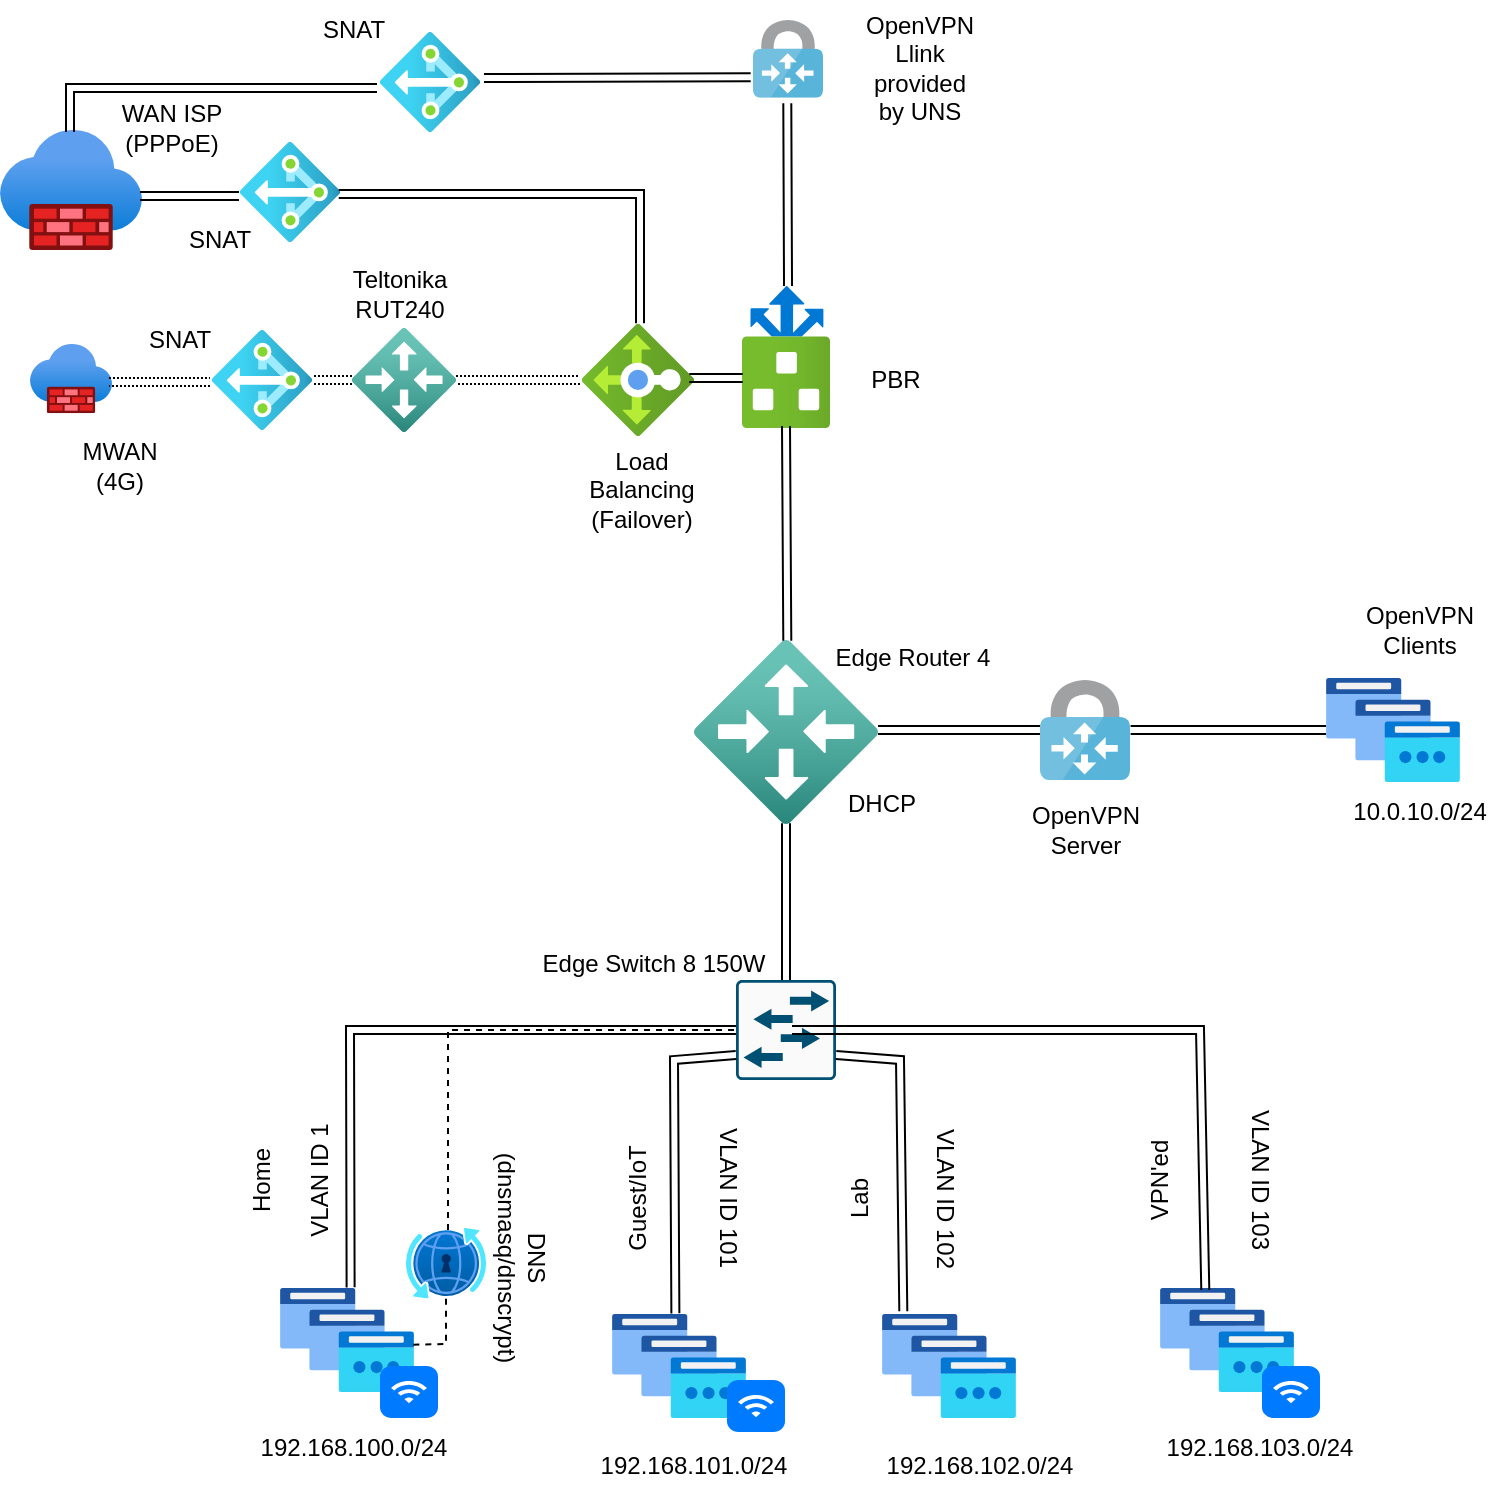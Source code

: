 <mxfile version="21.3.7" type="device">
  <diagram name="Pagina-1" id="-6sXGLotGN9ZcCLTFh_m">
    <mxGraphModel dx="384" dy="246" grid="1" gridSize="10" guides="1" tooltips="1" connect="1" arrows="1" fold="1" page="1" pageScale="1" pageWidth="827" pageHeight="1169" math="0" shadow="0">
      <root>
        <mxCell id="0" />
        <mxCell id="1" parent="0" />
        <mxCell id="OnRaduhbo4fJ7MF6GFyW-1" value="" style="image;aspect=fixed;html=1;points=[];align=center;fontSize=12;image=img/lib/azure2/networking/Local_Network_Gateways.svg;" vertex="1" parent="1">
          <mxGeometry x="357" y="330" width="92" height="92" as="geometry" />
        </mxCell>
        <mxCell id="OnRaduhbo4fJ7MF6GFyW-2" value="" style="image;aspect=fixed;html=1;points=[];align=center;fontSize=12;image=img/lib/azure2/networking/IP_Groups.svg;" vertex="1" parent="1">
          <mxGeometry x="150" y="654" width="67" height="52" as="geometry" />
        </mxCell>
        <mxCell id="OnRaduhbo4fJ7MF6GFyW-3" value="" style="image;aspect=fixed;html=1;points=[];align=center;fontSize=12;image=img/lib/azure2/networking/IP_Groups.svg;" vertex="1" parent="1">
          <mxGeometry x="316" y="667" width="67" height="52" as="geometry" />
        </mxCell>
        <mxCell id="OnRaduhbo4fJ7MF6GFyW-4" value="" style="image;aspect=fixed;html=1;points=[];align=center;fontSize=12;image=img/lib/azure2/networking/IP_Groups.svg;" vertex="1" parent="1">
          <mxGeometry x="451" y="667" width="67" height="52" as="geometry" />
        </mxCell>
        <mxCell id="OnRaduhbo4fJ7MF6GFyW-5" value="" style="image;aspect=fixed;html=1;points=[];align=center;fontSize=12;image=img/lib/azure2/networking/IP_Groups.svg;" vertex="1" parent="1">
          <mxGeometry x="590" y="654" width="67" height="52" as="geometry" />
        </mxCell>
        <mxCell id="OnRaduhbo4fJ7MF6GFyW-6" value="" style="image;aspect=fixed;html=1;points=[];align=center;fontSize=12;image=img/lib/azure2/networking/Load_Balancers.svg;direction=north;" vertex="1" parent="1">
          <mxGeometry x="301" y="172" width="56" height="56" as="geometry" />
        </mxCell>
        <mxCell id="OnRaduhbo4fJ7MF6GFyW-7" value="" style="image;aspect=fixed;html=1;points=[];align=center;fontSize=12;image=img/lib/azure2/networking/Firewalls.svg;" vertex="1" parent="1">
          <mxGeometry x="10" y="75" width="71" height="60" as="geometry" />
        </mxCell>
        <mxCell id="OnRaduhbo4fJ7MF6GFyW-8" value="" style="image;aspect=fixed;html=1;points=[];align=center;fontSize=12;image=img/lib/azure2/networking/Firewalls.svg;" vertex="1" parent="1">
          <mxGeometry x="25" y="182" width="41" height="34.65" as="geometry" />
        </mxCell>
        <mxCell id="OnRaduhbo4fJ7MF6GFyW-10" value="" style="image;sketch=0;aspect=fixed;html=1;points=[];align=center;fontSize=12;image=img/lib/mscae/VPN_Gateway.svg;" vertex="1" parent="1">
          <mxGeometry x="530" y="350" width="45" height="50" as="geometry" />
        </mxCell>
        <mxCell id="OnRaduhbo4fJ7MF6GFyW-11" value="" style="image;aspect=fixed;html=1;points=[];align=center;fontSize=12;image=img/lib/azure2/networking/IP_Groups.svg;" vertex="1" parent="1">
          <mxGeometry x="673" y="349" width="67" height="52" as="geometry" />
        </mxCell>
        <mxCell id="OnRaduhbo4fJ7MF6GFyW-12" value="" style="image;sketch=0;aspect=fixed;html=1;points=[];align=center;fontSize=12;image=img/lib/mscae/VPN_Gateway.svg;" vertex="1" parent="1">
          <mxGeometry x="386.5" y="20" width="35" height="38.89" as="geometry" />
        </mxCell>
        <mxCell id="OnRaduhbo4fJ7MF6GFyW-13" value="" style="image;aspect=fixed;html=1;points=[];align=center;fontSize=12;image=img/lib/azure2/networking/DNS_Private_Resolver.svg;" vertex="1" parent="1">
          <mxGeometry x="213" y="624" width="40" height="35.29" as="geometry" />
        </mxCell>
        <mxCell id="OnRaduhbo4fJ7MF6GFyW-14" value="" style="sketch=0;points=[[0.015,0.015,0],[0.985,0.015,0],[0.985,0.985,0],[0.015,0.985,0],[0.25,0,0],[0.5,0,0],[0.75,0,0],[1,0.25,0],[1,0.5,0],[1,0.75,0],[0.75,1,0],[0.5,1,0],[0.25,1,0],[0,0.75,0],[0,0.5,0],[0,0.25,0]];verticalLabelPosition=bottom;html=1;verticalAlign=top;aspect=fixed;align=center;pointerEvents=1;shape=mxgraph.cisco19.rect;prIcon=l2_switch;fillColor=#FAFAFA;strokeColor=#005073;" vertex="1" parent="1">
          <mxGeometry x="378" y="500" width="50" height="50" as="geometry" />
        </mxCell>
        <mxCell id="OnRaduhbo4fJ7MF6GFyW-15" value="" style="image;aspect=fixed;html=1;points=[];align=center;fontSize=12;image=img/lib/azure2/networking/Local_Network_Gateways.svg;" vertex="1" parent="1">
          <mxGeometry x="186" y="174" width="52" height="52" as="geometry" />
        </mxCell>
        <mxCell id="OnRaduhbo4fJ7MF6GFyW-16" value="" style="image;aspect=fixed;html=1;points=[];align=center;fontSize=12;image=img/lib/azure2/networking/NAT.svg;direction=north;" vertex="1" parent="1">
          <mxGeometry x="130" y="81" width="50" height="50" as="geometry" />
        </mxCell>
        <mxCell id="OnRaduhbo4fJ7MF6GFyW-17" value="" style="image;aspect=fixed;html=1;points=[];align=center;fontSize=12;image=img/lib/azure2/networking/NAT.svg;direction=north;" vertex="1" parent="1">
          <mxGeometry x="200" y="26" width="50" height="50" as="geometry" />
        </mxCell>
        <mxCell id="OnRaduhbo4fJ7MF6GFyW-18" value="" style="image;aspect=fixed;html=1;points=[];align=center;fontSize=12;image=img/lib/azure2/networking/NAT.svg;direction=north;" vertex="1" parent="1">
          <mxGeometry x="116" y="175" width="50" height="50" as="geometry" />
        </mxCell>
        <mxCell id="OnRaduhbo4fJ7MF6GFyW-19" value="" style="image;aspect=fixed;html=1;points=[];align=center;fontSize=12;image=img/lib/azure2/networking/Route_Filters.svg;direction=north;" vertex="1" parent="1">
          <mxGeometry x="381" y="153" width="44" height="71" as="geometry" />
        </mxCell>
        <mxCell id="OnRaduhbo4fJ7MF6GFyW-20" value="" style="shape=link;html=1;rounded=0;exitX=0.5;exitY=0.996;exitDx=0;exitDy=0;exitPerimeter=0;entryX=0.5;entryY=0;entryDx=0;entryDy=0;entryPerimeter=0;" edge="1" parent="1" source="OnRaduhbo4fJ7MF6GFyW-1" target="OnRaduhbo4fJ7MF6GFyW-14">
          <mxGeometry width="100" relative="1" as="geometry">
            <mxPoint x="407" y="430" as="sourcePoint" />
            <mxPoint x="507" y="430" as="targetPoint" />
          </mxGeometry>
        </mxCell>
        <mxCell id="OnRaduhbo4fJ7MF6GFyW-21" value="" style="shape=link;html=1;rounded=0;exitX=1;exitY=0.489;exitDx=0;exitDy=0;exitPerimeter=0;" edge="1" parent="1" source="OnRaduhbo4fJ7MF6GFyW-1" target="OnRaduhbo4fJ7MF6GFyW-10">
          <mxGeometry width="100" relative="1" as="geometry">
            <mxPoint x="410" y="440" as="sourcePoint" />
            <mxPoint x="530" y="375" as="targetPoint" />
          </mxGeometry>
        </mxCell>
        <mxCell id="OnRaduhbo4fJ7MF6GFyW-22" value="" style="shape=link;html=1;rounded=0;exitX=1.007;exitY=0.5;exitDx=0;exitDy=0;exitPerimeter=0;" edge="1" parent="1" source="OnRaduhbo4fJ7MF6GFyW-10" target="OnRaduhbo4fJ7MF6GFyW-11">
          <mxGeometry width="100" relative="1" as="geometry">
            <mxPoint x="410" y="440" as="sourcePoint" />
            <mxPoint x="510" y="440" as="targetPoint" />
          </mxGeometry>
        </mxCell>
        <mxCell id="OnRaduhbo4fJ7MF6GFyW-23" value="" style="shape=link;html=1;rounded=0;entryX=0;entryY=0.5;entryDx=0;entryDy=0;entryPerimeter=0;exitX=0.527;exitY=-0.006;exitDx=0;exitDy=0;exitPerimeter=0;" edge="1" parent="1" source="OnRaduhbo4fJ7MF6GFyW-2" target="OnRaduhbo4fJ7MF6GFyW-14">
          <mxGeometry width="100" relative="1" as="geometry">
            <mxPoint x="310" y="560" as="sourcePoint" />
            <mxPoint x="410" y="560" as="targetPoint" />
            <Array as="points">
              <mxPoint x="185" y="525" />
            </Array>
          </mxGeometry>
        </mxCell>
        <mxCell id="OnRaduhbo4fJ7MF6GFyW-24" value="" style="shape=link;html=1;rounded=0;entryX=0;entryY=0.75;entryDx=0;entryDy=0;entryPerimeter=0;exitX=0.473;exitY=-0.006;exitDx=0;exitDy=0;exitPerimeter=0;" edge="1" parent="1" source="OnRaduhbo4fJ7MF6GFyW-3" target="OnRaduhbo4fJ7MF6GFyW-14">
          <mxGeometry width="100" relative="1" as="geometry">
            <mxPoint x="310" y="560" as="sourcePoint" />
            <mxPoint x="410" y="560" as="targetPoint" />
            <Array as="points">
              <mxPoint x="347" y="540" />
            </Array>
          </mxGeometry>
        </mxCell>
        <mxCell id="OnRaduhbo4fJ7MF6GFyW-25" value="" style="endArrow=none;dashed=1;html=1;rounded=0;exitX=0.995;exitY=0.545;exitDx=0;exitDy=0;exitPerimeter=0;" edge="1" parent="1" source="OnRaduhbo4fJ7MF6GFyW-2" target="OnRaduhbo4fJ7MF6GFyW-13">
          <mxGeometry width="50" height="50" relative="1" as="geometry">
            <mxPoint x="330" y="580" as="sourcePoint" />
            <mxPoint x="380" y="530" as="targetPoint" />
            <Array as="points">
              <mxPoint x="233" y="682" />
            </Array>
          </mxGeometry>
        </mxCell>
        <mxCell id="OnRaduhbo4fJ7MF6GFyW-26" value="" style="endArrow=none;dashed=1;html=1;rounded=0;exitX=0.525;exitY=0.028;exitDx=0;exitDy=0;exitPerimeter=0;entryX=0;entryY=0.5;entryDx=0;entryDy=0;entryPerimeter=0;" edge="1" parent="1" source="OnRaduhbo4fJ7MF6GFyW-13" target="OnRaduhbo4fJ7MF6GFyW-14">
          <mxGeometry width="50" height="50" relative="1" as="geometry">
            <mxPoint x="330" y="580" as="sourcePoint" />
            <mxPoint x="380" y="530" as="targetPoint" />
            <Array as="points">
              <mxPoint x="234" y="525" />
            </Array>
          </mxGeometry>
        </mxCell>
        <mxCell id="OnRaduhbo4fJ7MF6GFyW-27" value="" style="shape=link;html=1;rounded=0;exitX=1;exitY=0.75;exitDx=0;exitDy=0;exitPerimeter=0;entryX=0.159;entryY=-0.026;entryDx=0;entryDy=0;entryPerimeter=0;" edge="1" parent="1" source="OnRaduhbo4fJ7MF6GFyW-14" target="OnRaduhbo4fJ7MF6GFyW-4">
          <mxGeometry width="100" relative="1" as="geometry">
            <mxPoint x="310" y="560" as="sourcePoint" />
            <mxPoint x="480" y="660" as="targetPoint" />
            <Array as="points">
              <mxPoint x="460" y="540" />
            </Array>
          </mxGeometry>
        </mxCell>
        <mxCell id="OnRaduhbo4fJ7MF6GFyW-28" value="" style="shape=link;html=1;rounded=0;exitX=1;exitY=0.5;exitDx=0;exitDy=0;exitPerimeter=0;entryX=0.338;entryY=0.019;entryDx=0;entryDy=0;entryPerimeter=0;" edge="1" parent="1" target="OnRaduhbo4fJ7MF6GFyW-5">
          <mxGeometry width="100" relative="1" as="geometry">
            <mxPoint x="406" y="525" as="sourcePoint" />
            <mxPoint x="610.309" y="654.312" as="targetPoint" />
            <Array as="points">
              <mxPoint x="610" y="525" />
            </Array>
          </mxGeometry>
        </mxCell>
        <mxCell id="OnRaduhbo4fJ7MF6GFyW-30" value="" style="shape=link;html=1;rounded=0;entryX=0.014;entryY=0.5;entryDx=0;entryDy=0;entryPerimeter=0;exitX=0.507;exitY=0.004;exitDx=0;exitDy=0;exitPerimeter=0;" edge="1" parent="1" source="OnRaduhbo4fJ7MF6GFyW-1" target="OnRaduhbo4fJ7MF6GFyW-19">
          <mxGeometry width="100" relative="1" as="geometry">
            <mxPoint x="427" y="350" as="sourcePoint" />
            <mxPoint x="547" y="270" as="targetPoint" />
          </mxGeometry>
        </mxCell>
        <mxCell id="OnRaduhbo4fJ7MF6GFyW-31" value="" style="shape=link;html=1;rounded=0;dashed=1;dashPattern=1 1;" edge="1" parent="1" source="OnRaduhbo4fJ7MF6GFyW-15">
          <mxGeometry width="100" relative="1" as="geometry">
            <mxPoint x="237.324" y="188.668" as="sourcePoint" />
            <mxPoint x="300" y="200" as="targetPoint" />
          </mxGeometry>
        </mxCell>
        <mxCell id="OnRaduhbo4fJ7MF6GFyW-32" value="" style="shape=link;html=1;rounded=0;entryX=0.268;entryY=0.008;entryDx=0;entryDy=0;entryPerimeter=0;exitX=0.411;exitY=0.958;exitDx=0;exitDy=0;exitPerimeter=0;" edge="1" parent="1">
          <mxGeometry width="100" relative="1" as="geometry">
            <mxPoint x="354.648" y="198.984" as="sourcePoint" />
            <mxPoint x="381.352" y="198.972" as="targetPoint" />
          </mxGeometry>
        </mxCell>
        <mxCell id="OnRaduhbo4fJ7MF6GFyW-33" value="" style="shape=link;html=1;rounded=0;entryX=1;entryY=0.523;entryDx=0;entryDy=0;entryPerimeter=0;exitX=0.49;exitY=1.071;exitDx=0;exitDy=0;exitPerimeter=0;" edge="1" parent="1" source="OnRaduhbo4fJ7MF6GFyW-12" target="OnRaduhbo4fJ7MF6GFyW-19">
          <mxGeometry width="100" relative="1" as="geometry">
            <mxPoint x="390" y="340" as="sourcePoint" />
            <mxPoint x="490" y="340" as="targetPoint" />
          </mxGeometry>
        </mxCell>
        <mxCell id="OnRaduhbo4fJ7MF6GFyW-35" value="" style="shape=link;html=1;rounded=0;entryX=-0.033;entryY=0.737;entryDx=0;entryDy=0;entryPerimeter=0;exitX=0.54;exitY=1.04;exitDx=0;exitDy=0;exitPerimeter=0;" edge="1" parent="1" source="OnRaduhbo4fJ7MF6GFyW-17" target="OnRaduhbo4fJ7MF6GFyW-12">
          <mxGeometry width="100" relative="1" as="geometry">
            <mxPoint x="230" y="190" as="sourcePoint" />
            <mxPoint x="330" y="190" as="targetPoint" />
          </mxGeometry>
        </mxCell>
        <mxCell id="OnRaduhbo4fJ7MF6GFyW-36" value="" style="shape=link;html=1;rounded=0;entryX=1.006;entryY=0.518;entryDx=0;entryDy=0;entryPerimeter=0;exitX=0.48;exitY=0.987;exitDx=0;exitDy=0;exitPerimeter=0;" edge="1" parent="1" source="OnRaduhbo4fJ7MF6GFyW-16" target="OnRaduhbo4fJ7MF6GFyW-6">
          <mxGeometry width="100" relative="1" as="geometry">
            <mxPoint x="230" y="190" as="sourcePoint" />
            <mxPoint x="330" y="190" as="targetPoint" />
            <Array as="points">
              <mxPoint x="330" y="107" />
            </Array>
          </mxGeometry>
        </mxCell>
        <mxCell id="OnRaduhbo4fJ7MF6GFyW-37" value="" style="shape=link;html=1;rounded=0;entryX=0;entryY=0.519;entryDx=0;entryDy=0;entryPerimeter=0;dashed=1;dashPattern=1 1;" edge="1" parent="1">
          <mxGeometry width="100" relative="1" as="geometry">
            <mxPoint x="167" y="200" as="sourcePoint" />
            <mxPoint x="186" y="199.988" as="targetPoint" />
          </mxGeometry>
        </mxCell>
        <mxCell id="OnRaduhbo4fJ7MF6GFyW-38" value="" style="shape=link;html=1;rounded=0;entryX=0.46;entryY=-0.01;entryDx=0;entryDy=0;entryPerimeter=0;exitX=0.986;exitY=0.55;exitDx=0;exitDy=0;exitPerimeter=0;" edge="1" parent="1" source="OnRaduhbo4fJ7MF6GFyW-7" target="OnRaduhbo4fJ7MF6GFyW-16">
          <mxGeometry width="100" relative="1" as="geometry">
            <mxPoint x="110" y="190" as="sourcePoint" />
            <mxPoint x="210" y="190" as="targetPoint" />
          </mxGeometry>
        </mxCell>
        <mxCell id="OnRaduhbo4fJ7MF6GFyW-39" value="" style="shape=link;html=1;rounded=0;entryX=0.48;entryY=-0.02;entryDx=0;entryDy=0;entryPerimeter=0;exitX=0.963;exitY=0.548;exitDx=0;exitDy=0;exitPerimeter=0;dashed=1;dashPattern=1 1;" edge="1" parent="1" source="OnRaduhbo4fJ7MF6GFyW-8" target="OnRaduhbo4fJ7MF6GFyW-18">
          <mxGeometry width="100" relative="1" as="geometry">
            <mxPoint x="110" y="190" as="sourcePoint" />
            <mxPoint x="210" y="190" as="targetPoint" />
          </mxGeometry>
        </mxCell>
        <mxCell id="OnRaduhbo4fJ7MF6GFyW-40" value="" style="shape=link;html=1;rounded=0;entryX=0.44;entryY=-0.03;entryDx=0;entryDy=0;entryPerimeter=0;exitX=0.493;exitY=0.017;exitDx=0;exitDy=0;exitPerimeter=0;" edge="1" parent="1" source="OnRaduhbo4fJ7MF6GFyW-7" target="OnRaduhbo4fJ7MF6GFyW-17">
          <mxGeometry width="100" relative="1" as="geometry">
            <mxPoint x="110" y="100" as="sourcePoint" />
            <mxPoint x="210" y="100" as="targetPoint" />
            <Array as="points">
              <mxPoint x="45" y="54" />
            </Array>
          </mxGeometry>
        </mxCell>
        <mxCell id="OnRaduhbo4fJ7MF6GFyW-41" value="Edge Router 4" style="text;strokeColor=none;align=center;fillColor=none;html=1;verticalAlign=middle;whiteSpace=wrap;rounded=0;" vertex="1" parent="1">
          <mxGeometry x="421.5" y="314" width="88.5" height="50" as="geometry" />
        </mxCell>
        <mxCell id="OnRaduhbo4fJ7MF6GFyW-42" value="OpenVPN Server" style="text;strokeColor=none;align=center;fillColor=none;html=1;verticalAlign=middle;whiteSpace=wrap;rounded=0;" vertex="1" parent="1">
          <mxGeometry x="522.5" y="410" width="60" height="30" as="geometry" />
        </mxCell>
        <mxCell id="OnRaduhbo4fJ7MF6GFyW-43" value="10.0.10.0/24" style="text;strokeColor=none;align=center;fillColor=none;html=1;verticalAlign=middle;whiteSpace=wrap;rounded=0;" vertex="1" parent="1">
          <mxGeometry x="690" y="401" width="60" height="30" as="geometry" />
        </mxCell>
        <mxCell id="OnRaduhbo4fJ7MF6GFyW-44" value="OpenVPN Clients" style="text;strokeColor=none;align=center;fillColor=none;html=1;verticalAlign=middle;whiteSpace=wrap;rounded=0;" vertex="1" parent="1">
          <mxGeometry x="690" y="310" width="60" height="30" as="geometry" />
        </mxCell>
        <mxCell id="OnRaduhbo4fJ7MF6GFyW-45" value="OpenVPN Llink provided by UNS" style="text;strokeColor=none;align=center;fillColor=none;html=1;verticalAlign=middle;whiteSpace=wrap;rounded=0;" vertex="1" parent="1">
          <mxGeometry x="440" y="28.89" width="60" height="30" as="geometry" />
        </mxCell>
        <mxCell id="OnRaduhbo4fJ7MF6GFyW-46" value="SNAT" style="text;strokeColor=none;align=center;fillColor=none;html=1;verticalAlign=middle;whiteSpace=wrap;rounded=0;" vertex="1" parent="1">
          <mxGeometry x="157" y="10" width="60" height="30" as="geometry" />
        </mxCell>
        <mxCell id="OnRaduhbo4fJ7MF6GFyW-47" value="SNAT" style="text;strokeColor=none;align=center;fillColor=none;html=1;verticalAlign=middle;whiteSpace=wrap;rounded=0;" vertex="1" parent="1">
          <mxGeometry x="90" y="115" width="60" height="30" as="geometry" />
        </mxCell>
        <mxCell id="OnRaduhbo4fJ7MF6GFyW-48" value="SNAT" style="text;strokeColor=none;align=center;fillColor=none;html=1;verticalAlign=middle;whiteSpace=wrap;rounded=0;" vertex="1" parent="1">
          <mxGeometry x="70" y="165" width="60" height="30" as="geometry" />
        </mxCell>
        <mxCell id="OnRaduhbo4fJ7MF6GFyW-49" value="Teltonika RUT240" style="text;strokeColor=none;align=center;fillColor=none;html=1;verticalAlign=middle;whiteSpace=wrap;rounded=0;" vertex="1" parent="1">
          <mxGeometry x="180" y="142" width="60" height="30" as="geometry" />
        </mxCell>
        <mxCell id="OnRaduhbo4fJ7MF6GFyW-50" value="Load Balancing (Failover)" style="text;strokeColor=none;align=center;fillColor=none;html=1;verticalAlign=middle;whiteSpace=wrap;rounded=0;" vertex="1" parent="1">
          <mxGeometry x="301" y="240" width="60" height="30" as="geometry" />
        </mxCell>
        <mxCell id="OnRaduhbo4fJ7MF6GFyW-52" value="WAN ISP (PPPoE)" style="text;strokeColor=none;align=center;fillColor=none;html=1;verticalAlign=middle;whiteSpace=wrap;rounded=0;" vertex="1" parent="1">
          <mxGeometry x="66" y="58.89" width="60" height="30" as="geometry" />
        </mxCell>
        <mxCell id="OnRaduhbo4fJ7MF6GFyW-53" value="MWAN (4G)" style="text;strokeColor=none;align=center;fillColor=none;html=1;verticalAlign=middle;whiteSpace=wrap;rounded=0;" vertex="1" parent="1">
          <mxGeometry x="40" y="228" width="60" height="30" as="geometry" />
        </mxCell>
        <mxCell id="OnRaduhbo4fJ7MF6GFyW-54" value="DNS (dnsmasq/dnscrypt)" style="text;strokeColor=none;align=center;fillColor=none;html=1;verticalAlign=middle;whiteSpace=wrap;rounded=0;rotation=90;" vertex="1" parent="1">
          <mxGeometry x="241" y="624" width="60" height="30" as="geometry" />
        </mxCell>
        <mxCell id="OnRaduhbo4fJ7MF6GFyW-55" value="DHCP" style="text;strokeColor=none;align=center;fillColor=none;html=1;verticalAlign=middle;whiteSpace=wrap;rounded=0;" vertex="1" parent="1">
          <mxGeometry x="421" y="397" width="60" height="30" as="geometry" />
        </mxCell>
        <mxCell id="OnRaduhbo4fJ7MF6GFyW-56" value="192.168.100.0/24" style="text;strokeColor=none;align=center;fillColor=none;html=1;verticalAlign=middle;whiteSpace=wrap;rounded=0;" vertex="1" parent="1">
          <mxGeometry x="157" y="719" width="60" height="30" as="geometry" />
        </mxCell>
        <mxCell id="OnRaduhbo4fJ7MF6GFyW-57" value="192.168.101.0/24" style="text;strokeColor=none;align=center;fillColor=none;html=1;verticalAlign=middle;whiteSpace=wrap;rounded=0;" vertex="1" parent="1">
          <mxGeometry x="326.5" y="728" width="60" height="30" as="geometry" />
        </mxCell>
        <mxCell id="OnRaduhbo4fJ7MF6GFyW-58" value="&lt;div&gt;192.168.102.0/24&lt;/div&gt;" style="text;strokeColor=none;align=center;fillColor=none;html=1;verticalAlign=middle;whiteSpace=wrap;rounded=0;" vertex="1" parent="1">
          <mxGeometry x="470" y="728" width="60" height="30" as="geometry" />
        </mxCell>
        <mxCell id="OnRaduhbo4fJ7MF6GFyW-59" value="Edge Switch 8 150W" style="text;strokeColor=none;align=center;fillColor=none;html=1;verticalAlign=middle;whiteSpace=wrap;rounded=0;" vertex="1" parent="1">
          <mxGeometry x="275" y="472" width="123.5" height="40" as="geometry" />
        </mxCell>
        <mxCell id="OnRaduhbo4fJ7MF6GFyW-60" value="PBR" style="text;strokeColor=none;align=center;fillColor=none;html=1;verticalAlign=middle;whiteSpace=wrap;rounded=0;" vertex="1" parent="1">
          <mxGeometry x="428" y="185" width="60" height="30" as="geometry" />
        </mxCell>
        <mxCell id="OnRaduhbo4fJ7MF6GFyW-61" value="&lt;div&gt;192.168.103.0/24&lt;/div&gt;" style="text;strokeColor=none;align=center;fillColor=none;html=1;verticalAlign=middle;whiteSpace=wrap;rounded=0;" vertex="1" parent="1">
          <mxGeometry x="610" y="719" width="60" height="30" as="geometry" />
        </mxCell>
        <mxCell id="OnRaduhbo4fJ7MF6GFyW-62" value="Home" style="text;strokeColor=none;align=center;fillColor=none;html=1;verticalAlign=middle;whiteSpace=wrap;rounded=0;rotation=270;" vertex="1" parent="1">
          <mxGeometry x="111" y="585" width="60" height="30" as="geometry" />
        </mxCell>
        <mxCell id="OnRaduhbo4fJ7MF6GFyW-63" value="Guest/IoT" style="text;strokeColor=none;align=center;fillColor=none;html=1;verticalAlign=middle;whiteSpace=wrap;rounded=0;rotation=270;" vertex="1" parent="1">
          <mxGeometry x="299" y="594" width="60" height="30" as="geometry" />
        </mxCell>
        <mxCell id="OnRaduhbo4fJ7MF6GFyW-64" value="Lab" style="text;strokeColor=none;align=center;fillColor=none;html=1;verticalAlign=middle;whiteSpace=wrap;rounded=0;rotation=270;" vertex="1" parent="1">
          <mxGeometry x="410" y="594" width="60" height="30" as="geometry" />
        </mxCell>
        <mxCell id="OnRaduhbo4fJ7MF6GFyW-65" value="VPN&#39;ed" style="text;strokeColor=none;align=center;fillColor=none;html=1;verticalAlign=middle;whiteSpace=wrap;rounded=0;rotation=270;" vertex="1" parent="1">
          <mxGeometry x="560" y="585" width="60" height="30" as="geometry" />
        </mxCell>
        <mxCell id="OnRaduhbo4fJ7MF6GFyW-66" value="VLAN ID 1" style="text;strokeColor=none;align=center;fillColor=none;html=1;verticalAlign=middle;whiteSpace=wrap;rounded=0;rotation=270;" vertex="1" parent="1">
          <mxGeometry x="140" y="585" width="60" height="30" as="geometry" />
        </mxCell>
        <mxCell id="OnRaduhbo4fJ7MF6GFyW-67" value="VLAN ID 103" style="text;strokeColor=none;align=center;fillColor=none;html=1;verticalAlign=middle;whiteSpace=wrap;rounded=0;rotation=90;" vertex="1" parent="1">
          <mxGeometry x="600" y="585" width="80" height="30" as="geometry" />
        </mxCell>
        <mxCell id="OnRaduhbo4fJ7MF6GFyW-68" value="&lt;div&gt;VLAN ID 102&lt;/div&gt;" style="text;strokeColor=none;align=center;fillColor=none;html=1;verticalAlign=middle;whiteSpace=wrap;rounded=0;rotation=90;" vertex="1" parent="1">
          <mxGeometry x="442.5" y="594" width="80" height="30" as="geometry" />
        </mxCell>
        <mxCell id="OnRaduhbo4fJ7MF6GFyW-69" value="&lt;div&gt;VLAN ID 101&lt;/div&gt;" style="text;strokeColor=none;align=center;fillColor=none;html=1;verticalAlign=middle;whiteSpace=wrap;rounded=0;rotation=90;" vertex="1" parent="1">
          <mxGeometry x="334" y="594" width="80" height="30" as="geometry" />
        </mxCell>
        <mxCell id="OnRaduhbo4fJ7MF6GFyW-70" value="" style="html=1;strokeWidth=1;shadow=0;dashed=0;shape=mxgraph.ios7.misc.wifi;fillColor=#007AFF;strokeColor=none;buttonText=;strokeColor2=#222222;fontColor=#222222;fontSize=8;verticalLabelPosition=bottom;verticalAlign=top;align=center;sketch=0;" vertex="1" parent="1">
          <mxGeometry x="200" y="693" width="29" height="26" as="geometry" />
        </mxCell>
        <mxCell id="OnRaduhbo4fJ7MF6GFyW-71" value="" style="html=1;strokeWidth=1;shadow=0;dashed=0;shape=mxgraph.ios7.misc.wifi;fillColor=#007AFF;strokeColor=none;buttonText=;strokeColor2=#222222;fontColor=#222222;fontSize=8;verticalLabelPosition=bottom;verticalAlign=top;align=center;sketch=0;" vertex="1" parent="1">
          <mxGeometry x="373.5" y="700" width="29" height="26" as="geometry" />
        </mxCell>
        <mxCell id="OnRaduhbo4fJ7MF6GFyW-72" value="" style="html=1;strokeWidth=1;shadow=0;dashed=0;shape=mxgraph.ios7.misc.wifi;fillColor=#007AFF;strokeColor=none;buttonText=;strokeColor2=#222222;fontColor=#222222;fontSize=8;verticalLabelPosition=bottom;verticalAlign=top;align=center;sketch=0;" vertex="1" parent="1">
          <mxGeometry x="641" y="693" width="29" height="26" as="geometry" />
        </mxCell>
      </root>
    </mxGraphModel>
  </diagram>
</mxfile>
